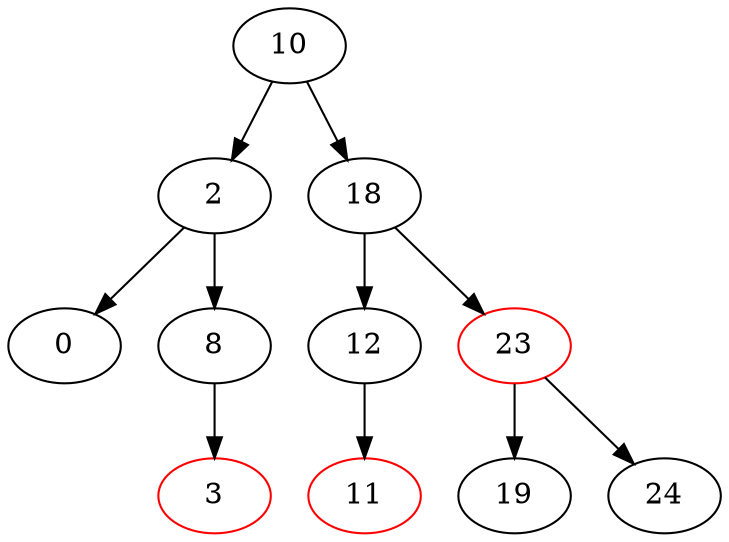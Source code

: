 digraph G { 
	10 [color=black];
	10 -> 2;
	2 [color=black];
	10 -> 18;
	18 [color=black];
	2 [color=black];
	2 -> 0;
	0 [color=black];
	2 -> 8;
	8 [color=black];
	18 [color=black];
	18 -> 12;
	12 [color=black];
	18 -> 23;
	23 [color=red];
	0 [color=black];
	8 [color=black];
	8 -> 3;
	3 [color=red];
	12 [color=black];
	12 -> 11;
	11 [color=red];
	23 [color=red];
	23 -> 19;
	19 [color=black];
	23 -> 24;
	24 [color=black];
	3 [color=red];
	11 [color=red];
	19 [color=black];
	24 [color=black];
}
